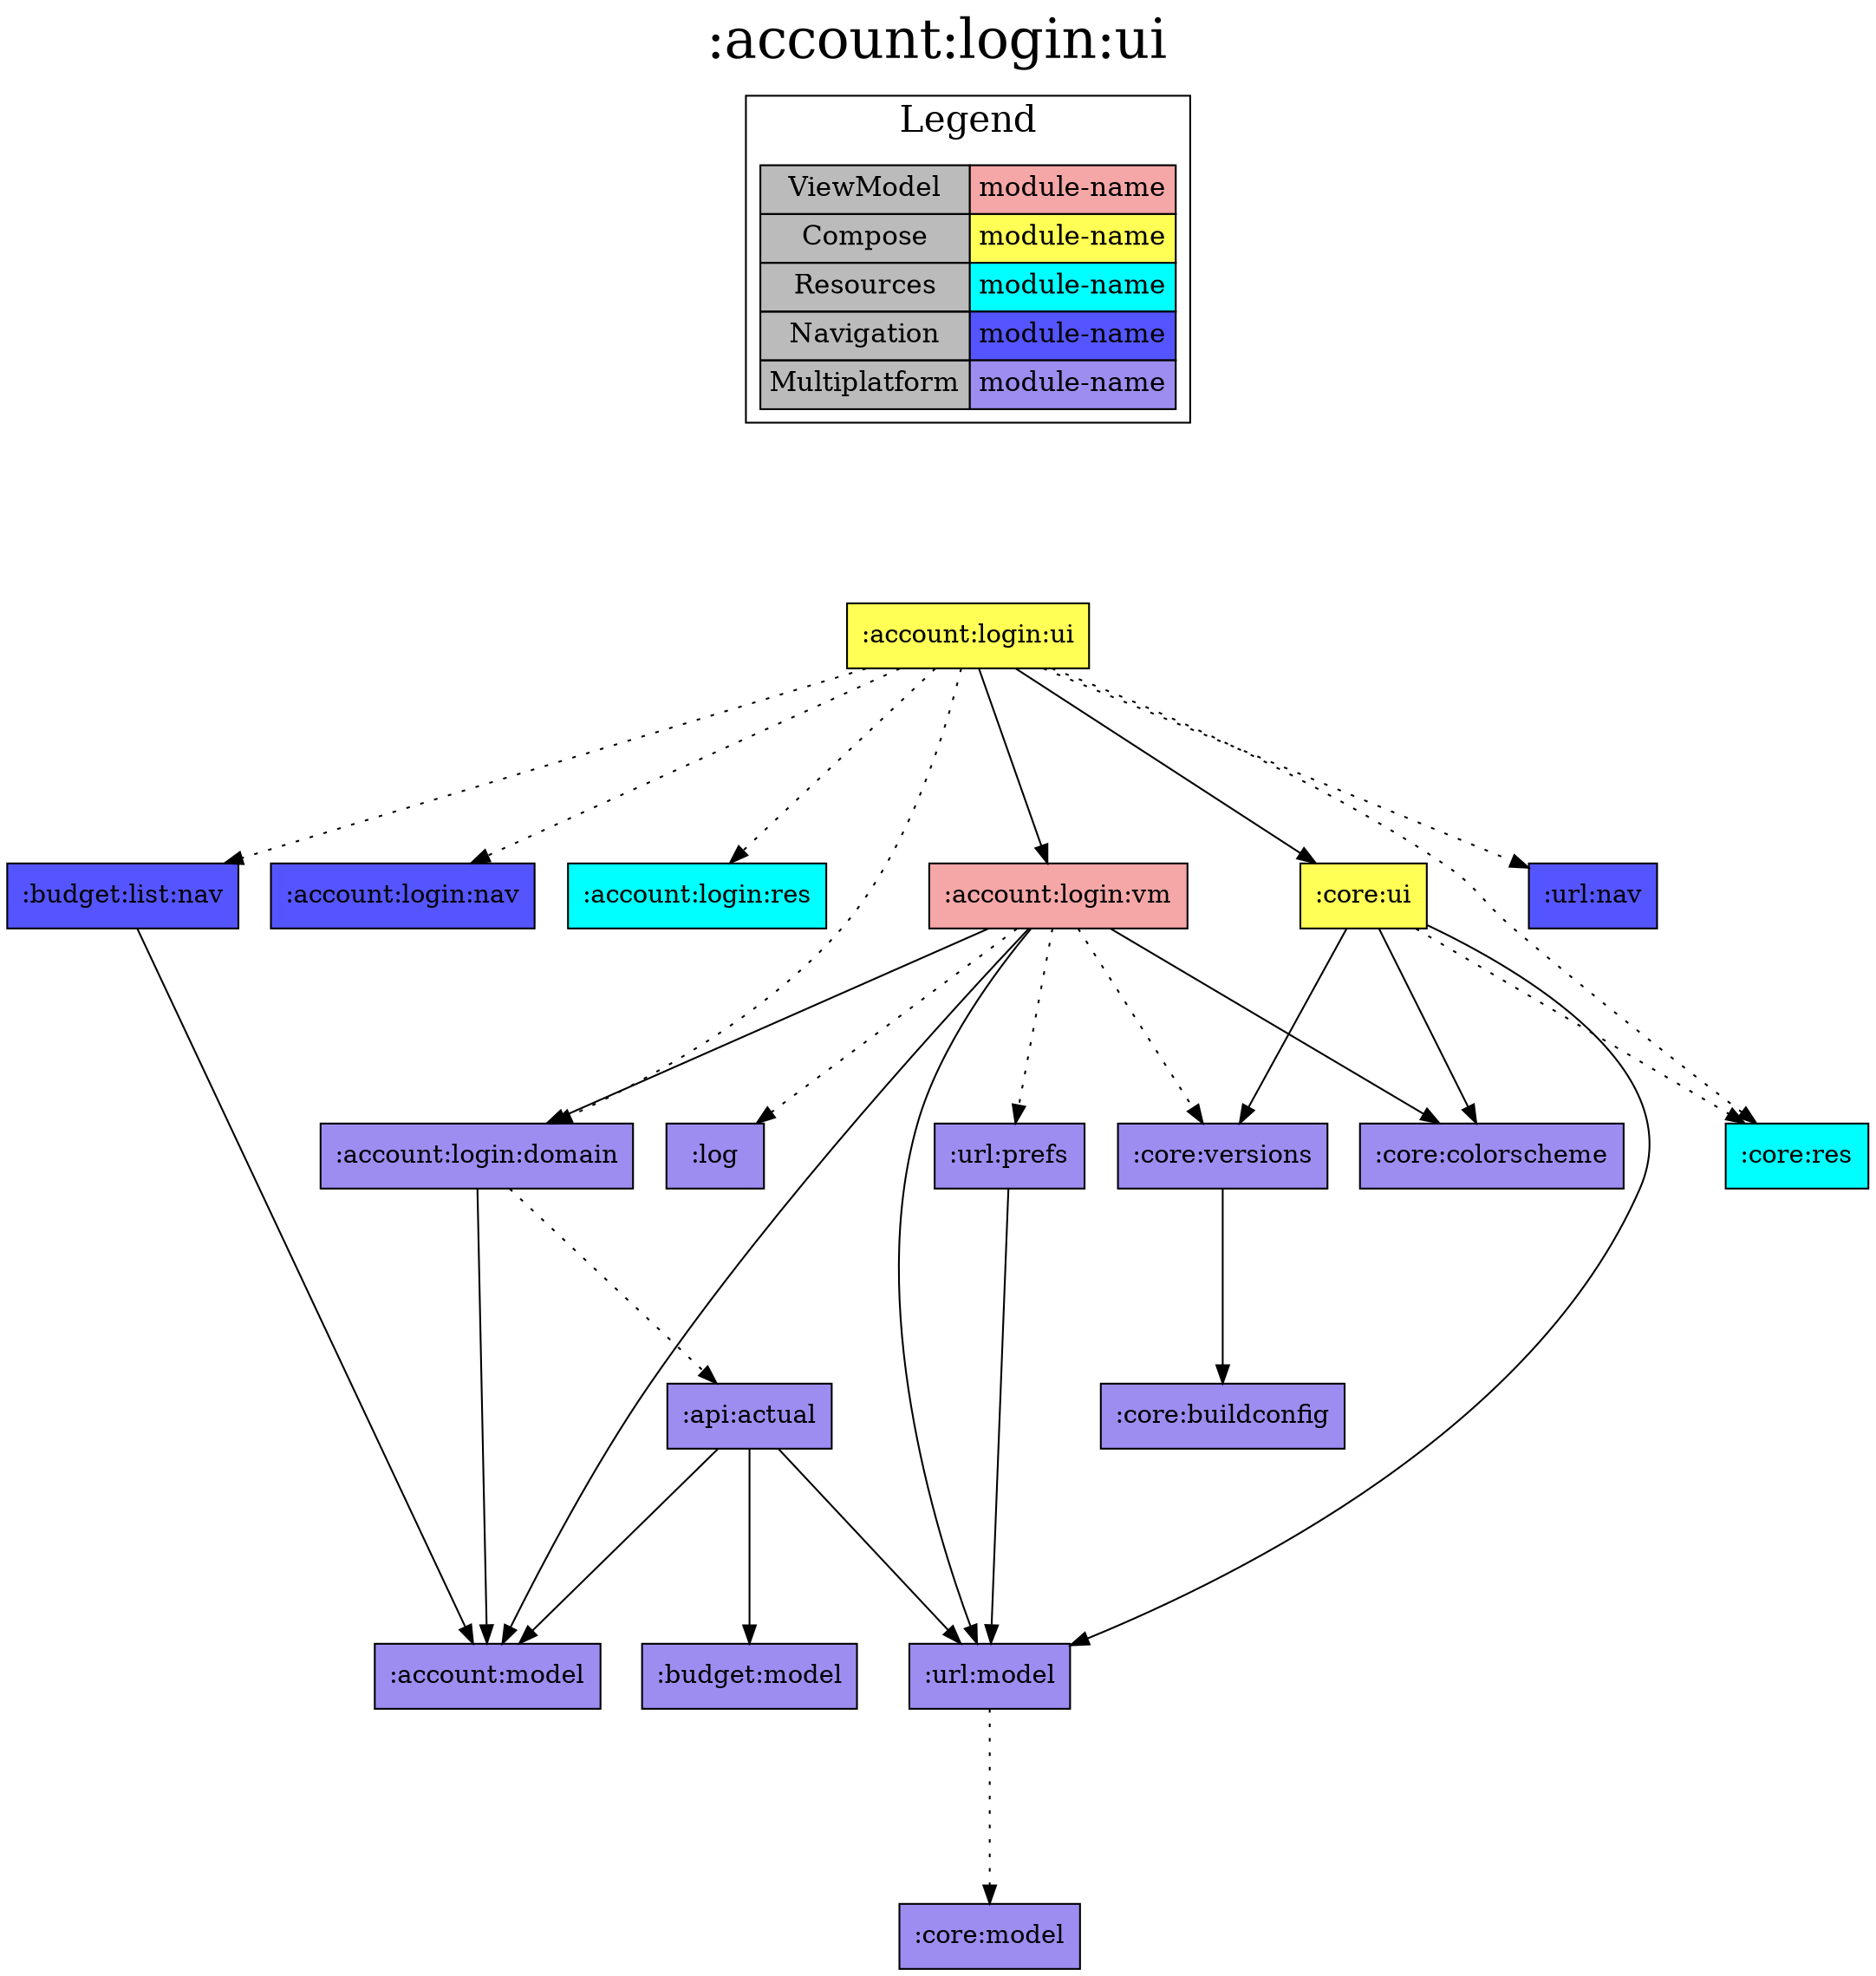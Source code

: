 digraph {
edge ["dir"="forward"]
graph ["dpi"="100","label"=":account:login:ui","labelloc"="t","fontsize"="30","ranksep"="1.5","rankdir"="TB"]
node ["style"="filled"]
":account:login:domain" ["fillcolor"="#9D8DF1","shape"="box"]
":account:login:nav" ["fillcolor"="#5555FF","shape"="box"]
":account:login:res" ["fillcolor"="#00FFFF","shape"="box"]
":account:login:ui" ["fillcolor"="#FFFF55","shape"="box"]
":account:login:vm" ["fillcolor"="#F5A6A6","shape"="box"]
":account:model" ["fillcolor"="#9D8DF1","shape"="box"]
":api:actual" ["fillcolor"="#9D8DF1","shape"="box"]
":budget:list:nav" ["fillcolor"="#5555FF","shape"="box"]
":budget:model" ["fillcolor"="#9D8DF1","shape"="box"]
":core:buildconfig" ["fillcolor"="#9D8DF1","shape"="box"]
":core:colorscheme" ["fillcolor"="#9D8DF1","shape"="box"]
":core:model" ["fillcolor"="#9D8DF1","shape"="box"]
":core:res" ["fillcolor"="#00FFFF","shape"="box"]
":core:ui" ["fillcolor"="#FFFF55","shape"="box"]
":core:versions" ["fillcolor"="#9D8DF1","shape"="box"]
":log" ["fillcolor"="#9D8DF1","shape"="box"]
":url:model" ["fillcolor"="#9D8DF1","shape"="box"]
":url:nav" ["fillcolor"="#5555FF","shape"="box"]
":url:prefs" ["fillcolor"="#9D8DF1","shape"="box"]
{
edge ["dir"="none"]
graph ["rank"="same"]
}
":account:login:domain" -> ":account:model"
":account:login:domain" -> ":api:actual" ["style"="dotted"]
":account:login:ui" -> ":account:login:domain" ["style"="dotted"]
":account:login:ui" -> ":account:login:nav" ["style"="dotted"]
":account:login:ui" -> ":account:login:res" ["style"="dotted"]
":account:login:ui" -> ":account:login:vm"
":account:login:ui" -> ":budget:list:nav" ["style"="dotted"]
":account:login:ui" -> ":core:res" ["style"="dotted"]
":account:login:ui" -> ":core:ui"
":account:login:ui" -> ":url:nav" ["style"="dotted"]
":account:login:vm" -> ":account:login:domain"
":account:login:vm" -> ":account:model"
":account:login:vm" -> ":core:colorscheme"
":account:login:vm" -> ":core:versions" ["style"="dotted"]
":account:login:vm" -> ":log" ["style"="dotted"]
":account:login:vm" -> ":url:model"
":account:login:vm" -> ":url:prefs" ["style"="dotted"]
":api:actual" -> ":account:model"
":api:actual" -> ":budget:model"
":api:actual" -> ":url:model"
":budget:list:nav" -> ":account:model"
":core:ui" -> ":core:colorscheme"
":core:ui" -> ":core:res" ["style"="dotted"]
":core:ui" -> ":core:versions"
":core:ui" -> ":url:model"
":core:versions" -> ":core:buildconfig"
":url:model" -> ":core:model" ["style"="dotted"]
":url:prefs" -> ":url:model"
subgraph "cluster_legend" {
edge ["dir"="none"]
graph ["label"="Legend","fontsize"="20"]
"Legend" ["style"="filled","fillcolor"="#bbbbbb","shape"="none","margin"="0","fontsize"="15","label"=<
<TABLE BORDER="0" CELLBORDER="1" CELLSPACING="0" CELLPADDING="4">
<TR><TD>ViewModel</TD><TD BGCOLOR="#F5A6A6">module-name</TD></TR>
<TR><TD>Compose</TD><TD BGCOLOR="#FFFF55">module-name</TD></TR>
<TR><TD>Resources</TD><TD BGCOLOR="#00FFFF">module-name</TD></TR>
<TR><TD>Navigation</TD><TD BGCOLOR="#5555FF">module-name</TD></TR>
<TR><TD>Multiplatform</TD><TD BGCOLOR="#9D8DF1">module-name</TD></TR>
</TABLE>
>]
} -> ":account:login:ui" ["style"="invis"]
}
